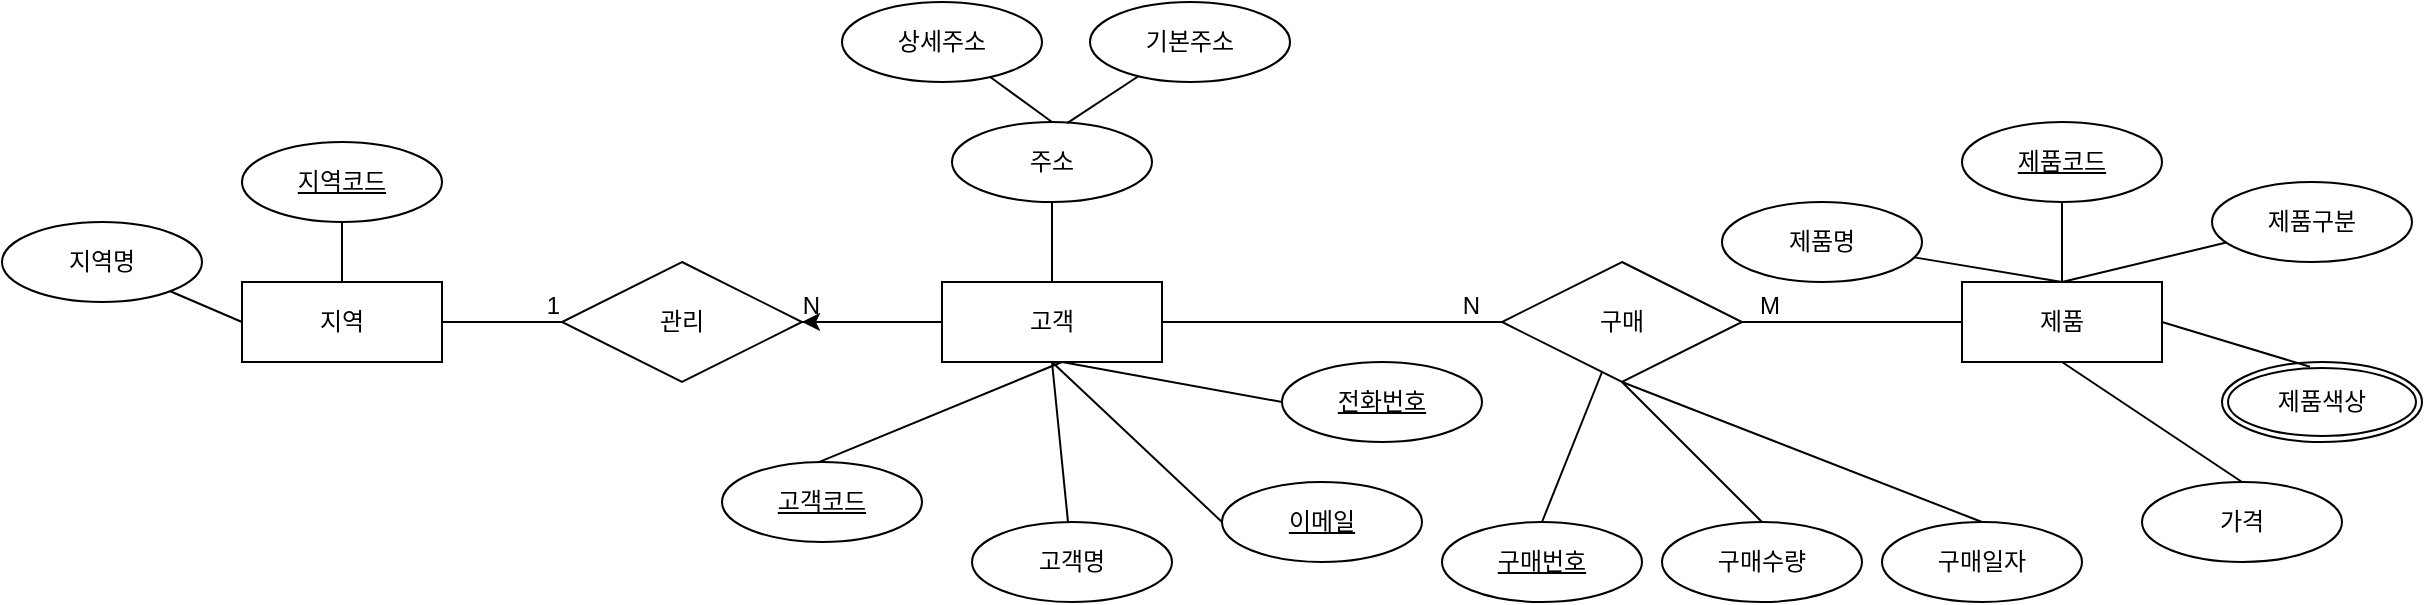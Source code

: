 <mxfile version="24.7.6">
  <diagram name="페이지-1" id="O4LBgVPSv6-uJY8LXebt">
    <mxGraphModel dx="1327" dy="298" grid="1" gridSize="10" guides="1" tooltips="1" connect="1" arrows="1" fold="1" page="1" pageScale="1" pageWidth="827" pageHeight="1169" math="0" shadow="0">
      <root>
        <mxCell id="0" />
        <mxCell id="1" parent="0" />
        <mxCell id="_QFW_2qpE697t7T45hde-69" value="" style="edgeStyle=orthogonalEdgeStyle;rounded=0;orthogonalLoop=1;jettySize=auto;html=1;" edge="1" parent="1" source="_QFW_2qpE697t7T45hde-1" target="_QFW_2qpE697t7T45hde-45">
          <mxGeometry relative="1" as="geometry" />
        </mxCell>
        <mxCell id="_QFW_2qpE697t7T45hde-1" value="고객" style="whiteSpace=wrap;html=1;align=center;" vertex="1" parent="1">
          <mxGeometry x="450" y="310" width="110" height="40" as="geometry" />
        </mxCell>
        <mxCell id="_QFW_2qpE697t7T45hde-2" value="고객명" style="ellipse;whiteSpace=wrap;html=1;align=center;" vertex="1" parent="1">
          <mxGeometry x="465" y="430" width="100" height="40" as="geometry" />
        </mxCell>
        <mxCell id="_QFW_2qpE697t7T45hde-3" value="" style="endArrow=none;html=1;rounded=0;exitX=0.5;exitY=1;exitDx=0;exitDy=0;" edge="1" parent="1" source="_QFW_2qpE697t7T45hde-1" target="_QFW_2qpE697t7T45hde-2">
          <mxGeometry relative="1" as="geometry">
            <mxPoint x="500" y="400" as="sourcePoint" />
            <mxPoint x="660" y="400" as="targetPoint" />
          </mxGeometry>
        </mxCell>
        <mxCell id="_QFW_2qpE697t7T45hde-4" style="edgeStyle=orthogonalEdgeStyle;rounded=0;orthogonalLoop=1;jettySize=auto;html=1;entryX=0.5;entryY=1;entryDx=0;entryDy=0;" edge="1" parent="1" source="_QFW_2qpE697t7T45hde-1" target="_QFW_2qpE697t7T45hde-1">
          <mxGeometry relative="1" as="geometry">
            <Array as="points">
              <mxPoint x="530" y="325" />
              <mxPoint x="530" y="350" />
            </Array>
          </mxGeometry>
        </mxCell>
        <mxCell id="_QFW_2qpE697t7T45hde-5" value="전화번호" style="ellipse;whiteSpace=wrap;html=1;align=center;fontStyle=4;" vertex="1" parent="1">
          <mxGeometry x="620" y="350" width="100" height="40" as="geometry" />
        </mxCell>
        <mxCell id="_QFW_2qpE697t7T45hde-6" value="" style="endArrow=none;html=1;rounded=0;exitX=0.5;exitY=1;exitDx=0;exitDy=0;entryX=0;entryY=0.5;entryDx=0;entryDy=0;" edge="1" parent="1" source="_QFW_2qpE697t7T45hde-1" target="_QFW_2qpE697t7T45hde-8">
          <mxGeometry relative="1" as="geometry">
            <mxPoint x="525" y="360" as="sourcePoint" />
            <mxPoint x="525" y="440" as="targetPoint" />
          </mxGeometry>
        </mxCell>
        <mxCell id="_QFW_2qpE697t7T45hde-8" value="이메일" style="ellipse;whiteSpace=wrap;html=1;align=center;fontStyle=4;" vertex="1" parent="1">
          <mxGeometry x="590" y="410" width="100" height="40" as="geometry" />
        </mxCell>
        <mxCell id="_QFW_2qpE697t7T45hde-9" value="" style="endArrow=none;html=1;rounded=0;entryX=0;entryY=0.5;entryDx=0;entryDy=0;" edge="1" parent="1" target="_QFW_2qpE697t7T45hde-5">
          <mxGeometry relative="1" as="geometry">
            <mxPoint x="510" y="350" as="sourcePoint" />
            <mxPoint x="610" y="430" as="targetPoint" />
          </mxGeometry>
        </mxCell>
        <mxCell id="_QFW_2qpE697t7T45hde-10" value="" style="endArrow=none;html=1;rounded=0;entryX=0;entryY=0.5;entryDx=0;entryDy=0;" edge="1" parent="1" target="_QFW_2qpE697t7T45hde-11">
          <mxGeometry relative="1" as="geometry">
            <mxPoint x="510" y="350" as="sourcePoint" />
            <mxPoint x="275" y="430" as="targetPoint" />
          </mxGeometry>
        </mxCell>
        <mxCell id="_QFW_2qpE697t7T45hde-11" value="고객코드" style="ellipse;whiteSpace=wrap;html=1;align=center;fontStyle=4;" vertex="1" parent="1">
          <mxGeometry x="340" y="400" width="100" height="40" as="geometry" />
        </mxCell>
        <mxCell id="_QFW_2qpE697t7T45hde-12" value="주소" style="ellipse;whiteSpace=wrap;html=1;align=center;" vertex="1" parent="1">
          <mxGeometry x="455" y="230" width="100" height="40" as="geometry" />
        </mxCell>
        <mxCell id="_QFW_2qpE697t7T45hde-13" value="" style="endArrow=none;html=1;rounded=0;exitX=0.5;exitY=0;exitDx=0;exitDy=0;" edge="1" parent="1" source="_QFW_2qpE697t7T45hde-1" target="_QFW_2qpE697t7T45hde-12">
          <mxGeometry relative="1" as="geometry">
            <mxPoint x="515" y="360" as="sourcePoint" />
            <mxPoint x="523" y="440" as="targetPoint" />
          </mxGeometry>
        </mxCell>
        <mxCell id="_QFW_2qpE697t7T45hde-14" value="기본주소" style="ellipse;whiteSpace=wrap;html=1;align=center;" vertex="1" parent="1">
          <mxGeometry x="524" y="170" width="100" height="40" as="geometry" />
        </mxCell>
        <mxCell id="_QFW_2qpE697t7T45hde-15" value="" style="endArrow=none;html=1;rounded=0;exitX=0.576;exitY=0.013;exitDx=0;exitDy=0;exitPerimeter=0;" edge="1" parent="1" target="_QFW_2qpE697t7T45hde-14" source="_QFW_2qpE697t7T45hde-12">
          <mxGeometry relative="1" as="geometry">
            <mxPoint x="518.7" y="160" as="sourcePoint" />
            <mxPoint x="775" y="132.24" as="targetPoint" />
          </mxGeometry>
        </mxCell>
        <mxCell id="_QFW_2qpE697t7T45hde-16" value="상세주소" style="ellipse;whiteSpace=wrap;html=1;align=center;" vertex="1" parent="1">
          <mxGeometry x="400" y="170" width="100" height="40" as="geometry" />
        </mxCell>
        <mxCell id="_QFW_2qpE697t7T45hde-17" value="" style="endArrow=none;html=1;rounded=0;exitX=0.5;exitY=0;exitDx=0;exitDy=0;" edge="1" parent="1" target="_QFW_2qpE697t7T45hde-16" source="_QFW_2qpE697t7T45hde-12">
          <mxGeometry relative="1" as="geometry">
            <mxPoint x="390" y="210" as="sourcePoint" />
            <mxPoint x="647" y="131.24" as="targetPoint" />
          </mxGeometry>
        </mxCell>
        <mxCell id="_QFW_2qpE697t7T45hde-18" value="지역" style="whiteSpace=wrap;html=1;align=center;" vertex="1" parent="1">
          <mxGeometry x="100" y="310" width="100" height="40" as="geometry" />
        </mxCell>
        <mxCell id="_QFW_2qpE697t7T45hde-19" value="지역코드" style="ellipse;whiteSpace=wrap;html=1;align=center;fontStyle=4;" vertex="1" parent="1">
          <mxGeometry x="100" y="240" width="100" height="40" as="geometry" />
        </mxCell>
        <mxCell id="_QFW_2qpE697t7T45hde-20" value="" style="endArrow=none;html=1;rounded=0;entryX=0.5;entryY=0;entryDx=0;entryDy=0;exitX=0.5;exitY=1;exitDx=0;exitDy=0;" edge="1" parent="1" source="_QFW_2qpE697t7T45hde-19" target="_QFW_2qpE697t7T45hde-18">
          <mxGeometry relative="1" as="geometry">
            <mxPoint x="370" y="380" as="sourcePoint" />
            <mxPoint x="200" y="450" as="targetPoint" />
          </mxGeometry>
        </mxCell>
        <mxCell id="_QFW_2qpE697t7T45hde-21" value="지역명" style="ellipse;whiteSpace=wrap;html=1;align=center;" vertex="1" parent="1">
          <mxGeometry x="-20" y="280" width="100" height="40" as="geometry" />
        </mxCell>
        <mxCell id="_QFW_2qpE697t7T45hde-22" value="" style="endArrow=none;html=1;rounded=0;exitX=0;exitY=0.5;exitDx=0;exitDy=0;" edge="1" parent="1" target="_QFW_2qpE697t7T45hde-21" source="_QFW_2qpE697t7T45hde-18">
          <mxGeometry relative="1" as="geometry">
            <mxPoint x="30" y="320" as="sourcePoint" />
            <mxPoint x="185" y="370" as="targetPoint" />
          </mxGeometry>
        </mxCell>
        <mxCell id="_QFW_2qpE697t7T45hde-25" value="제품" style="whiteSpace=wrap;html=1;align=center;" vertex="1" parent="1">
          <mxGeometry x="960" y="310" width="100" height="40" as="geometry" />
        </mxCell>
        <mxCell id="_QFW_2qpE697t7T45hde-26" value="제품코드" style="ellipse;whiteSpace=wrap;html=1;align=center;fontStyle=4;" vertex="1" parent="1">
          <mxGeometry x="960" y="230" width="100" height="40" as="geometry" />
        </mxCell>
        <mxCell id="_QFW_2qpE697t7T45hde-27" value="" style="endArrow=none;html=1;rounded=0;entryX=0.5;entryY=0;entryDx=0;entryDy=0;exitX=0.5;exitY=1;exitDx=0;exitDy=0;" edge="1" parent="1" source="_QFW_2qpE697t7T45hde-26" target="_QFW_2qpE697t7T45hde-25">
          <mxGeometry relative="1" as="geometry">
            <mxPoint x="1230" y="370" as="sourcePoint" />
            <mxPoint x="1060" y="440" as="targetPoint" />
          </mxGeometry>
        </mxCell>
        <mxCell id="_QFW_2qpE697t7T45hde-28" value="제품명" style="ellipse;whiteSpace=wrap;html=1;align=center;" vertex="1" parent="1">
          <mxGeometry x="840" y="270" width="100" height="40" as="geometry" />
        </mxCell>
        <mxCell id="_QFW_2qpE697t7T45hde-29" value="" style="endArrow=none;html=1;rounded=0;" edge="1" parent="1" target="_QFW_2qpE697t7T45hde-28">
          <mxGeometry relative="1" as="geometry">
            <mxPoint x="1010" y="310" as="sourcePoint" />
            <mxPoint x="1045" y="360" as="targetPoint" />
          </mxGeometry>
        </mxCell>
        <mxCell id="_QFW_2qpE697t7T45hde-32" value="제품구분" style="ellipse;whiteSpace=wrap;html=1;align=center;" vertex="1" parent="1">
          <mxGeometry x="1085" y="260" width="100" height="40" as="geometry" />
        </mxCell>
        <mxCell id="_QFW_2qpE697t7T45hde-33" value="" style="endArrow=none;html=1;rounded=0;exitX=0.5;exitY=0;exitDx=0;exitDy=0;" edge="1" parent="1" target="_QFW_2qpE697t7T45hde-32" source="_QFW_2qpE697t7T45hde-25">
          <mxGeometry relative="1" as="geometry">
            <mxPoint x="1205" y="320" as="sourcePoint" />
            <mxPoint x="1290" y="350" as="targetPoint" />
          </mxGeometry>
        </mxCell>
        <mxCell id="_QFW_2qpE697t7T45hde-34" value="제품색상" style="ellipse;shape=doubleEllipse;margin=3;whiteSpace=wrap;html=1;align=center;" vertex="1" parent="1">
          <mxGeometry x="1090" y="350" width="100" height="40" as="geometry" />
        </mxCell>
        <mxCell id="_QFW_2qpE697t7T45hde-35" value="" style="endArrow=none;html=1;rounded=0;exitX=1;exitY=0.5;exitDx=0;exitDy=0;entryX=0.44;entryY=0.06;entryDx=0;entryDy=0;entryPerimeter=0;" edge="1" parent="1" source="_QFW_2qpE697t7T45hde-25" target="_QFW_2qpE697t7T45hde-34">
          <mxGeometry relative="1" as="geometry">
            <mxPoint x="1020" y="320" as="sourcePoint" />
            <mxPoint x="1102" y="300" as="targetPoint" />
          </mxGeometry>
        </mxCell>
        <mxCell id="_QFW_2qpE697t7T45hde-38" value="구매" style="shape=rhombus;perimeter=rhombusPerimeter;whiteSpace=wrap;html=1;align=center;" vertex="1" parent="1">
          <mxGeometry x="730" y="300" width="120" height="60" as="geometry" />
        </mxCell>
        <mxCell id="_QFW_2qpE697t7T45hde-45" value="관리" style="shape=rhombus;perimeter=rhombusPerimeter;whiteSpace=wrap;html=1;align=center;" vertex="1" parent="1">
          <mxGeometry x="260" y="300" width="120" height="60" as="geometry" />
        </mxCell>
        <mxCell id="_QFW_2qpE697t7T45hde-46" value="" style="endArrow=none;html=1;rounded=0;exitX=1;exitY=0.5;exitDx=0;exitDy=0;entryX=0;entryY=0.5;entryDx=0;entryDy=0;" edge="1" parent="1" source="_QFW_2qpE697t7T45hde-45" target="_QFW_2qpE697t7T45hde-1">
          <mxGeometry relative="1" as="geometry">
            <mxPoint x="280" y="370" as="sourcePoint" />
            <mxPoint x="230" y="480" as="targetPoint" />
            <Array as="points" />
          </mxGeometry>
        </mxCell>
        <mxCell id="_QFW_2qpE697t7T45hde-47" value="N" style="resizable=0;html=1;whiteSpace=wrap;align=right;verticalAlign=bottom;" connectable="0" vertex="1" parent="_QFW_2qpE697t7T45hde-46">
          <mxGeometry x="1" relative="1" as="geometry">
            <mxPoint x="-60" as="offset" />
          </mxGeometry>
        </mxCell>
        <mxCell id="_QFW_2qpE697t7T45hde-48" value="" style="endArrow=none;html=1;rounded=0;entryX=1;entryY=0.5;entryDx=0;entryDy=0;exitX=0;exitY=0.5;exitDx=0;exitDy=0;" edge="1" parent="1" source="_QFW_2qpE697t7T45hde-45" target="_QFW_2qpE697t7T45hde-18">
          <mxGeometry relative="1" as="geometry">
            <mxPoint x="189.5" y="500" as="sourcePoint" />
            <mxPoint x="189.5" y="370" as="targetPoint" />
          </mxGeometry>
        </mxCell>
        <mxCell id="_QFW_2qpE697t7T45hde-49" value="1" style="resizable=0;html=1;whiteSpace=wrap;align=right;verticalAlign=bottom;" connectable="0" vertex="1" parent="_QFW_2qpE697t7T45hde-48">
          <mxGeometry x="1" relative="1" as="geometry">
            <mxPoint x="60" as="offset" />
          </mxGeometry>
        </mxCell>
        <mxCell id="_QFW_2qpE697t7T45hde-57" value="" style="endArrow=none;html=1;rounded=0;entryX=0;entryY=0.5;entryDx=0;entryDy=0;" edge="1" parent="1" source="_QFW_2qpE697t7T45hde-1" target="_QFW_2qpE697t7T45hde-38">
          <mxGeometry relative="1" as="geometry">
            <mxPoint x="590" y="320" as="sourcePoint" />
            <mxPoint x="660" y="320" as="targetPoint" />
            <Array as="points" />
          </mxGeometry>
        </mxCell>
        <mxCell id="_QFW_2qpE697t7T45hde-58" value="N" style="resizable=0;html=1;whiteSpace=wrap;align=right;verticalAlign=bottom;" connectable="0" vertex="1" parent="_QFW_2qpE697t7T45hde-57">
          <mxGeometry x="1" relative="1" as="geometry">
            <mxPoint x="-10" as="offset" />
          </mxGeometry>
        </mxCell>
        <mxCell id="_QFW_2qpE697t7T45hde-59" value="" style="endArrow=none;html=1;rounded=0;entryX=0;entryY=0.5;entryDx=0;entryDy=0;exitX=1;exitY=0.5;exitDx=0;exitDy=0;" edge="1" parent="1" source="_QFW_2qpE697t7T45hde-38" target="_QFW_2qpE697t7T45hde-25">
          <mxGeometry relative="1" as="geometry">
            <mxPoint x="820" y="380" as="sourcePoint" />
            <mxPoint x="990" y="380" as="targetPoint" />
            <Array as="points" />
          </mxGeometry>
        </mxCell>
        <mxCell id="_QFW_2qpE697t7T45hde-60" value="M" style="resizable=0;html=1;whiteSpace=wrap;align=right;verticalAlign=bottom;" connectable="0" vertex="1" parent="_QFW_2qpE697t7T45hde-59">
          <mxGeometry x="1" relative="1" as="geometry">
            <mxPoint x="-90" as="offset" />
          </mxGeometry>
        </mxCell>
        <mxCell id="_QFW_2qpE697t7T45hde-61" value="구매번호" style="ellipse;whiteSpace=wrap;html=1;align=center;fontStyle=4;" vertex="1" parent="1">
          <mxGeometry x="700" y="430" width="100" height="40" as="geometry" />
        </mxCell>
        <mxCell id="_QFW_2qpE697t7T45hde-62" value="" style="endArrow=none;html=1;rounded=0;exitX=0.5;exitY=0;exitDx=0;exitDy=0;" edge="1" parent="1" source="_QFW_2qpE697t7T45hde-61" target="_QFW_2qpE697t7T45hde-38">
          <mxGeometry relative="1" as="geometry">
            <mxPoint x="790" y="430" as="sourcePoint" />
            <mxPoint x="790" y="510" as="targetPoint" />
          </mxGeometry>
        </mxCell>
        <mxCell id="_QFW_2qpE697t7T45hde-65" value="구매수량" style="ellipse;whiteSpace=wrap;html=1;align=center;" vertex="1" parent="1">
          <mxGeometry x="810" y="430" width="100" height="40" as="geometry" />
        </mxCell>
        <mxCell id="_QFW_2qpE697t7T45hde-66" value="" style="endArrow=none;html=1;rounded=0;entryX=0.5;entryY=0;entryDx=0;entryDy=0;" edge="1" parent="1" target="_QFW_2qpE697t7T45hde-65">
          <mxGeometry relative="1" as="geometry">
            <mxPoint x="790" y="360" as="sourcePoint" />
            <mxPoint x="1055" y="490" as="targetPoint" />
          </mxGeometry>
        </mxCell>
        <mxCell id="_QFW_2qpE697t7T45hde-67" value="구매일자" style="ellipse;whiteSpace=wrap;html=1;align=center;" vertex="1" parent="1">
          <mxGeometry x="920" y="430" width="100" height="40" as="geometry" />
        </mxCell>
        <mxCell id="_QFW_2qpE697t7T45hde-68" value="" style="endArrow=none;html=1;rounded=0;entryX=0.5;entryY=0;entryDx=0;entryDy=0;exitX=0.5;exitY=1;exitDx=0;exitDy=0;" edge="1" parent="1" target="_QFW_2qpE697t7T45hde-67" source="_QFW_2qpE697t7T45hde-38">
          <mxGeometry relative="1" as="geometry">
            <mxPoint x="780" y="370" as="sourcePoint" />
            <mxPoint x="1165" y="490" as="targetPoint" />
          </mxGeometry>
        </mxCell>
        <mxCell id="_QFW_2qpE697t7T45hde-70" value="가격" style="ellipse;whiteSpace=wrap;html=1;align=center;" vertex="1" parent="1">
          <mxGeometry x="1050" y="410" width="100" height="40" as="geometry" />
        </mxCell>
        <mxCell id="_QFW_2qpE697t7T45hde-71" value="" style="endArrow=none;html=1;rounded=0;entryX=0.5;entryY=0;entryDx=0;entryDy=0;exitX=0.5;exitY=1;exitDx=0;exitDy=0;" edge="1" parent="1" target="_QFW_2qpE697t7T45hde-70" source="_QFW_2qpE697t7T45hde-25">
          <mxGeometry relative="1" as="geometry">
            <mxPoint x="1130" y="320" as="sourcePoint" />
            <mxPoint x="1295" y="470" as="targetPoint" />
          </mxGeometry>
        </mxCell>
      </root>
    </mxGraphModel>
  </diagram>
</mxfile>
